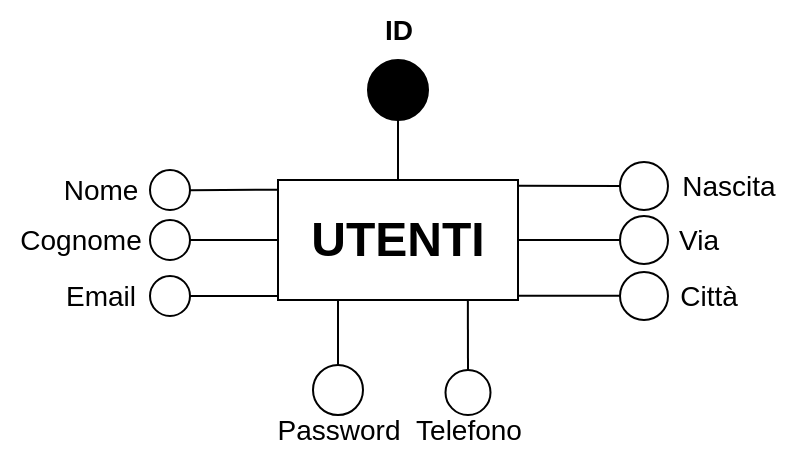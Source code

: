 <mxfile version="22.1.2" type="device">
  <diagram name="Pagina-1" id="crNcsvzuUjnWazdgSsd5">
    <mxGraphModel dx="1884" dy="1102" grid="1" gridSize="10" guides="1" tooltips="1" connect="1" arrows="1" fold="1" page="1" pageScale="1" pageWidth="827" pageHeight="1169" math="0" shadow="0">
      <root>
        <mxCell id="0" />
        <mxCell id="1" parent="0" />
        <mxCell id="H-lVDxpflUmdMStC_X_U-1" value="&lt;b&gt;&lt;font style=&quot;font-size: 24px;&quot;&gt;UTENTI&lt;/font&gt;&lt;/b&gt;" style="rounded=0;whiteSpace=wrap;html=1;" vertex="1" parent="1">
          <mxGeometry x="353" y="560" width="120" height="60" as="geometry" />
        </mxCell>
        <mxCell id="H-lVDxpflUmdMStC_X_U-2" value="" style="endArrow=none;html=1;rounded=0;exitX=0.5;exitY=0;exitDx=0;exitDy=0;entryX=0.5;entryY=1;entryDx=0;entryDy=0;" edge="1" parent="1" source="H-lVDxpflUmdMStC_X_U-1" target="H-lVDxpflUmdMStC_X_U-3">
          <mxGeometry width="50" height="50" relative="1" as="geometry">
            <mxPoint x="413" y="530" as="sourcePoint" />
            <mxPoint x="449" y="530" as="targetPoint" />
          </mxGeometry>
        </mxCell>
        <mxCell id="H-lVDxpflUmdMStC_X_U-3" value="" style="ellipse;whiteSpace=wrap;html=1;aspect=fixed;fillColor=#000000;" vertex="1" parent="1">
          <mxGeometry x="398" y="500" width="30" height="30" as="geometry" />
        </mxCell>
        <mxCell id="H-lVDxpflUmdMStC_X_U-4" value="&lt;b&gt;&lt;font style=&quot;font-size: 14px;&quot;&gt;ID&lt;/font&gt;&lt;/b&gt;" style="text;html=1;align=center;verticalAlign=middle;resizable=0;points=[];autosize=1;strokeColor=none;fillColor=none;" vertex="1" parent="1">
          <mxGeometry x="393" y="470" width="40" height="30" as="geometry" />
        </mxCell>
        <mxCell id="H-lVDxpflUmdMStC_X_U-5" value="&lt;font style=&quot;font-size: 14px;&quot;&gt;Nome&lt;/font&gt;" style="text;html=1;align=center;verticalAlign=middle;resizable=0;points=[];autosize=1;strokeColor=none;fillColor=none;" vertex="1" parent="1">
          <mxGeometry x="234" y="550" width="60" height="30" as="geometry" />
        </mxCell>
        <mxCell id="H-lVDxpflUmdMStC_X_U-6" value="&lt;font style=&quot;font-size: 14px;&quot;&gt;Cognome&lt;/font&gt;" style="text;html=1;align=center;verticalAlign=middle;resizable=0;points=[];autosize=1;strokeColor=none;fillColor=none;" vertex="1" parent="1">
          <mxGeometry x="214" y="575" width="80" height="30" as="geometry" />
        </mxCell>
        <mxCell id="H-lVDxpflUmdMStC_X_U-7" value="&lt;font style=&quot;font-size: 14px;&quot;&gt;Email&lt;/font&gt;" style="text;html=1;align=center;verticalAlign=middle;resizable=0;points=[];autosize=1;strokeColor=none;fillColor=none;" vertex="1" parent="1">
          <mxGeometry x="234" y="603" width="60" height="30" as="geometry" />
        </mxCell>
        <mxCell id="H-lVDxpflUmdMStC_X_U-8" value="&lt;font style=&quot;font-size: 14px;&quot;&gt;Password&lt;/font&gt;" style="text;html=1;align=center;verticalAlign=middle;resizable=0;points=[];autosize=1;strokeColor=none;fillColor=none;" vertex="1" parent="1">
          <mxGeometry x="343" y="670" width="80" height="30" as="geometry" />
        </mxCell>
        <mxCell id="H-lVDxpflUmdMStC_X_U-9" value="&lt;font style=&quot;font-size: 14px;&quot;&gt;Telefono&lt;/font&gt;" style="text;html=1;align=center;verticalAlign=middle;resizable=0;points=[];autosize=1;strokeColor=none;fillColor=none;" vertex="1" parent="1">
          <mxGeometry x="408" y="670" width="80" height="30" as="geometry" />
        </mxCell>
        <mxCell id="H-lVDxpflUmdMStC_X_U-10" value="&lt;font style=&quot;font-size: 14px;&quot;&gt;Città&lt;/font&gt;" style="text;html=1;align=center;verticalAlign=middle;resizable=0;points=[];autosize=1;strokeColor=none;fillColor=none;" vertex="1" parent="1">
          <mxGeometry x="543" y="603" width="50" height="30" as="geometry" />
        </mxCell>
        <mxCell id="H-lVDxpflUmdMStC_X_U-11" value="&lt;font style=&quot;font-size: 14px;&quot;&gt;Via&lt;/font&gt;" style="text;html=1;align=center;verticalAlign=middle;resizable=0;points=[];autosize=1;strokeColor=none;fillColor=none;" vertex="1" parent="1">
          <mxGeometry x="543" y="575" width="40" height="30" as="geometry" />
        </mxCell>
        <mxCell id="H-lVDxpflUmdMStC_X_U-12" value="&lt;font style=&quot;font-size: 14px;&quot;&gt;Nascita&lt;/font&gt;" style="text;html=1;align=center;verticalAlign=middle;resizable=0;points=[];autosize=1;strokeColor=none;fillColor=none;" vertex="1" parent="1">
          <mxGeometry x="543" y="548" width="70" height="30" as="geometry" />
        </mxCell>
        <mxCell id="H-lVDxpflUmdMStC_X_U-13" value="" style="endArrow=none;html=1;rounded=0;entryX=0;entryY=0.5;entryDx=0;entryDy=0;exitX=1.002;exitY=0.048;exitDx=0;exitDy=0;exitPerimeter=0;" edge="1" parent="1" target="H-lVDxpflUmdMStC_X_U-14" source="H-lVDxpflUmdMStC_X_U-1">
          <mxGeometry width="50" height="50" relative="1" as="geometry">
            <mxPoint x="489" y="550" as="sourcePoint" />
            <mxPoint x="459" y="540" as="targetPoint" />
          </mxGeometry>
        </mxCell>
        <mxCell id="H-lVDxpflUmdMStC_X_U-14" value="" style="ellipse;whiteSpace=wrap;html=1;aspect=fixed;" vertex="1" parent="1">
          <mxGeometry x="524" y="551" width="24" height="24" as="geometry" />
        </mxCell>
        <mxCell id="H-lVDxpflUmdMStC_X_U-15" value="" style="endArrow=none;html=1;rounded=0;entryX=0.5;entryY=0;entryDx=0;entryDy=0;exitX=0.791;exitY=0.997;exitDx=0;exitDy=0;exitPerimeter=0;" edge="1" parent="1" target="H-lVDxpflUmdMStC_X_U-16" source="H-lVDxpflUmdMStC_X_U-1">
          <mxGeometry width="50" height="50" relative="1" as="geometry">
            <mxPoint x="419" y="650" as="sourcePoint" />
            <mxPoint x="469" y="550" as="targetPoint" />
          </mxGeometry>
        </mxCell>
        <mxCell id="H-lVDxpflUmdMStC_X_U-16" value="" style="ellipse;whiteSpace=wrap;html=1;aspect=fixed;" vertex="1" parent="1">
          <mxGeometry x="436.75" y="655" width="22.5" height="22.5" as="geometry" />
        </mxCell>
        <mxCell id="H-lVDxpflUmdMStC_X_U-17" value="" style="endArrow=none;html=1;rounded=0;exitX=0.25;exitY=1;exitDx=0;exitDy=0;entryX=0.5;entryY=0;entryDx=0;entryDy=0;" edge="1" parent="1" target="H-lVDxpflUmdMStC_X_U-18" source="H-lVDxpflUmdMStC_X_U-1">
          <mxGeometry width="50" height="50" relative="1" as="geometry">
            <mxPoint x="443" y="590" as="sourcePoint" />
            <mxPoint x="349" y="650" as="targetPoint" />
          </mxGeometry>
        </mxCell>
        <mxCell id="H-lVDxpflUmdMStC_X_U-18" value="" style="ellipse;whiteSpace=wrap;html=1;aspect=fixed;" vertex="1" parent="1">
          <mxGeometry x="370.5" y="652.5" width="25" height="25" as="geometry" />
        </mxCell>
        <mxCell id="H-lVDxpflUmdMStC_X_U-19" value="" style="endArrow=none;html=1;rounded=0;exitX=0;exitY=0.5;exitDx=0;exitDy=0;entryX=1;entryY=0.5;entryDx=0;entryDy=0;" edge="1" parent="1" target="H-lVDxpflUmdMStC_X_U-20" source="H-lVDxpflUmdMStC_X_U-1">
          <mxGeometry width="50" height="50" relative="1" as="geometry">
            <mxPoint x="453" y="600" as="sourcePoint" />
            <mxPoint x="489" y="570" as="targetPoint" />
          </mxGeometry>
        </mxCell>
        <mxCell id="H-lVDxpflUmdMStC_X_U-20" value="" style="ellipse;whiteSpace=wrap;html=1;aspect=fixed;" vertex="1" parent="1">
          <mxGeometry x="289" y="580" width="20" height="20" as="geometry" />
        </mxCell>
        <mxCell id="H-lVDxpflUmdMStC_X_U-21" value="" style="endArrow=none;html=1;rounded=0;entryX=1;entryY=0.5;entryDx=0;entryDy=0;exitX=-0.001;exitY=0.161;exitDx=0;exitDy=0;exitPerimeter=0;" edge="1" parent="1">
          <mxGeometry width="50" height="50" relative="1" as="geometry">
            <mxPoint x="352.88" y="564.83" as="sourcePoint" />
            <mxPoint x="309" y="565.17" as="targetPoint" />
          </mxGeometry>
        </mxCell>
        <mxCell id="H-lVDxpflUmdMStC_X_U-22" value="" style="ellipse;whiteSpace=wrap;html=1;aspect=fixed;" vertex="1" parent="1">
          <mxGeometry x="289" y="555" width="20" height="20" as="geometry" />
        </mxCell>
        <mxCell id="H-lVDxpflUmdMStC_X_U-23" value="" style="endArrow=none;html=1;rounded=0;exitX=-0.001;exitY=0.583;exitDx=0;exitDy=0;entryX=1;entryY=0.5;entryDx=0;entryDy=0;exitPerimeter=0;" edge="1" parent="1" target="H-lVDxpflUmdMStC_X_U-24">
          <mxGeometry width="50" height="50" relative="1" as="geometry">
            <mxPoint x="353" y="618" as="sourcePoint" />
            <mxPoint x="489" y="593" as="targetPoint" />
          </mxGeometry>
        </mxCell>
        <mxCell id="H-lVDxpflUmdMStC_X_U-24" value="" style="ellipse;whiteSpace=wrap;html=1;aspect=fixed;" vertex="1" parent="1">
          <mxGeometry x="289" y="608" width="20" height="20" as="geometry" />
        </mxCell>
        <mxCell id="H-lVDxpflUmdMStC_X_U-25" value="" style="endArrow=none;html=1;rounded=0;exitX=1;exitY=0.5;exitDx=0;exitDy=0;entryX=0;entryY=0.5;entryDx=0;entryDy=0;" edge="1" parent="1" target="H-lVDxpflUmdMStC_X_U-26" source="H-lVDxpflUmdMStC_X_U-1">
          <mxGeometry width="50" height="50" relative="1" as="geometry">
            <mxPoint x="483" y="575" as="sourcePoint" />
            <mxPoint x="469" y="550" as="targetPoint" />
          </mxGeometry>
        </mxCell>
        <mxCell id="H-lVDxpflUmdMStC_X_U-26" value="" style="ellipse;whiteSpace=wrap;html=1;aspect=fixed;" vertex="1" parent="1">
          <mxGeometry x="524" y="578" width="24" height="24" as="geometry" />
        </mxCell>
        <mxCell id="H-lVDxpflUmdMStC_X_U-27" value="" style="endArrow=none;html=1;rounded=0;exitX=1.002;exitY=0.077;exitDx=0;exitDy=0;entryX=0;entryY=0.5;entryDx=0;entryDy=0;exitPerimeter=0;" edge="1" parent="1">
          <mxGeometry width="50" height="50" relative="1" as="geometry">
            <mxPoint x="473" y="617.83" as="sourcePoint" />
            <mxPoint x="524" y="617.83" as="targetPoint" />
          </mxGeometry>
        </mxCell>
        <mxCell id="H-lVDxpflUmdMStC_X_U-28" value="" style="ellipse;whiteSpace=wrap;html=1;aspect=fixed;" vertex="1" parent="1">
          <mxGeometry x="524" y="606" width="24" height="24" as="geometry" />
        </mxCell>
      </root>
    </mxGraphModel>
  </diagram>
</mxfile>
